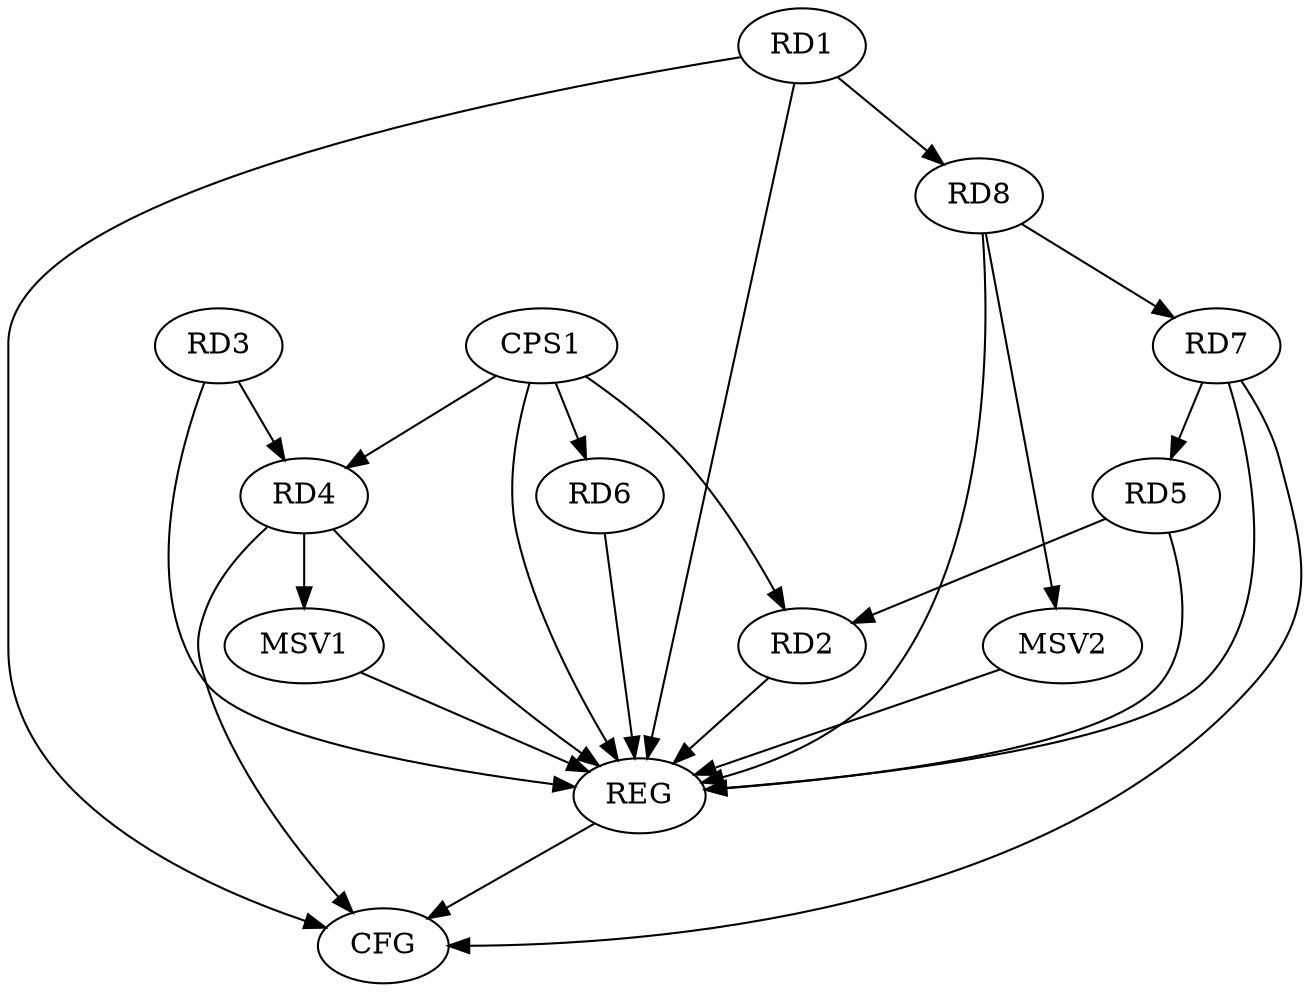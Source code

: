 strict digraph G {
  RD1 [ label="RD1" ];
  RD2 [ label="RD2" ];
  RD3 [ label="RD3" ];
  RD4 [ label="RD4" ];
  RD5 [ label="RD5" ];
  RD6 [ label="RD6" ];
  RD7 [ label="RD7" ];
  RD8 [ label="RD8" ];
  CPS1 [ label="CPS1" ];
  REG [ label="REG" ];
  CFG [ label="CFG" ];
  MSV1 [ label="MSV1" ];
  MSV2 [ label="MSV2" ];
  RD1 -> RD8;
  RD5 -> RD2;
  RD3 -> RD4;
  RD7 -> RD5;
  RD8 -> RD7;
  CPS1 -> RD2;
  CPS1 -> RD4;
  CPS1 -> RD6;
  RD1 -> REG;
  RD2 -> REG;
  RD3 -> REG;
  RD4 -> REG;
  RD5 -> REG;
  RD6 -> REG;
  RD7 -> REG;
  RD8 -> REG;
  CPS1 -> REG;
  RD7 -> CFG;
  RD1 -> CFG;
  RD4 -> CFG;
  REG -> CFG;
  RD4 -> MSV1;
  MSV1 -> REG;
  RD8 -> MSV2;
  MSV2 -> REG;
}
